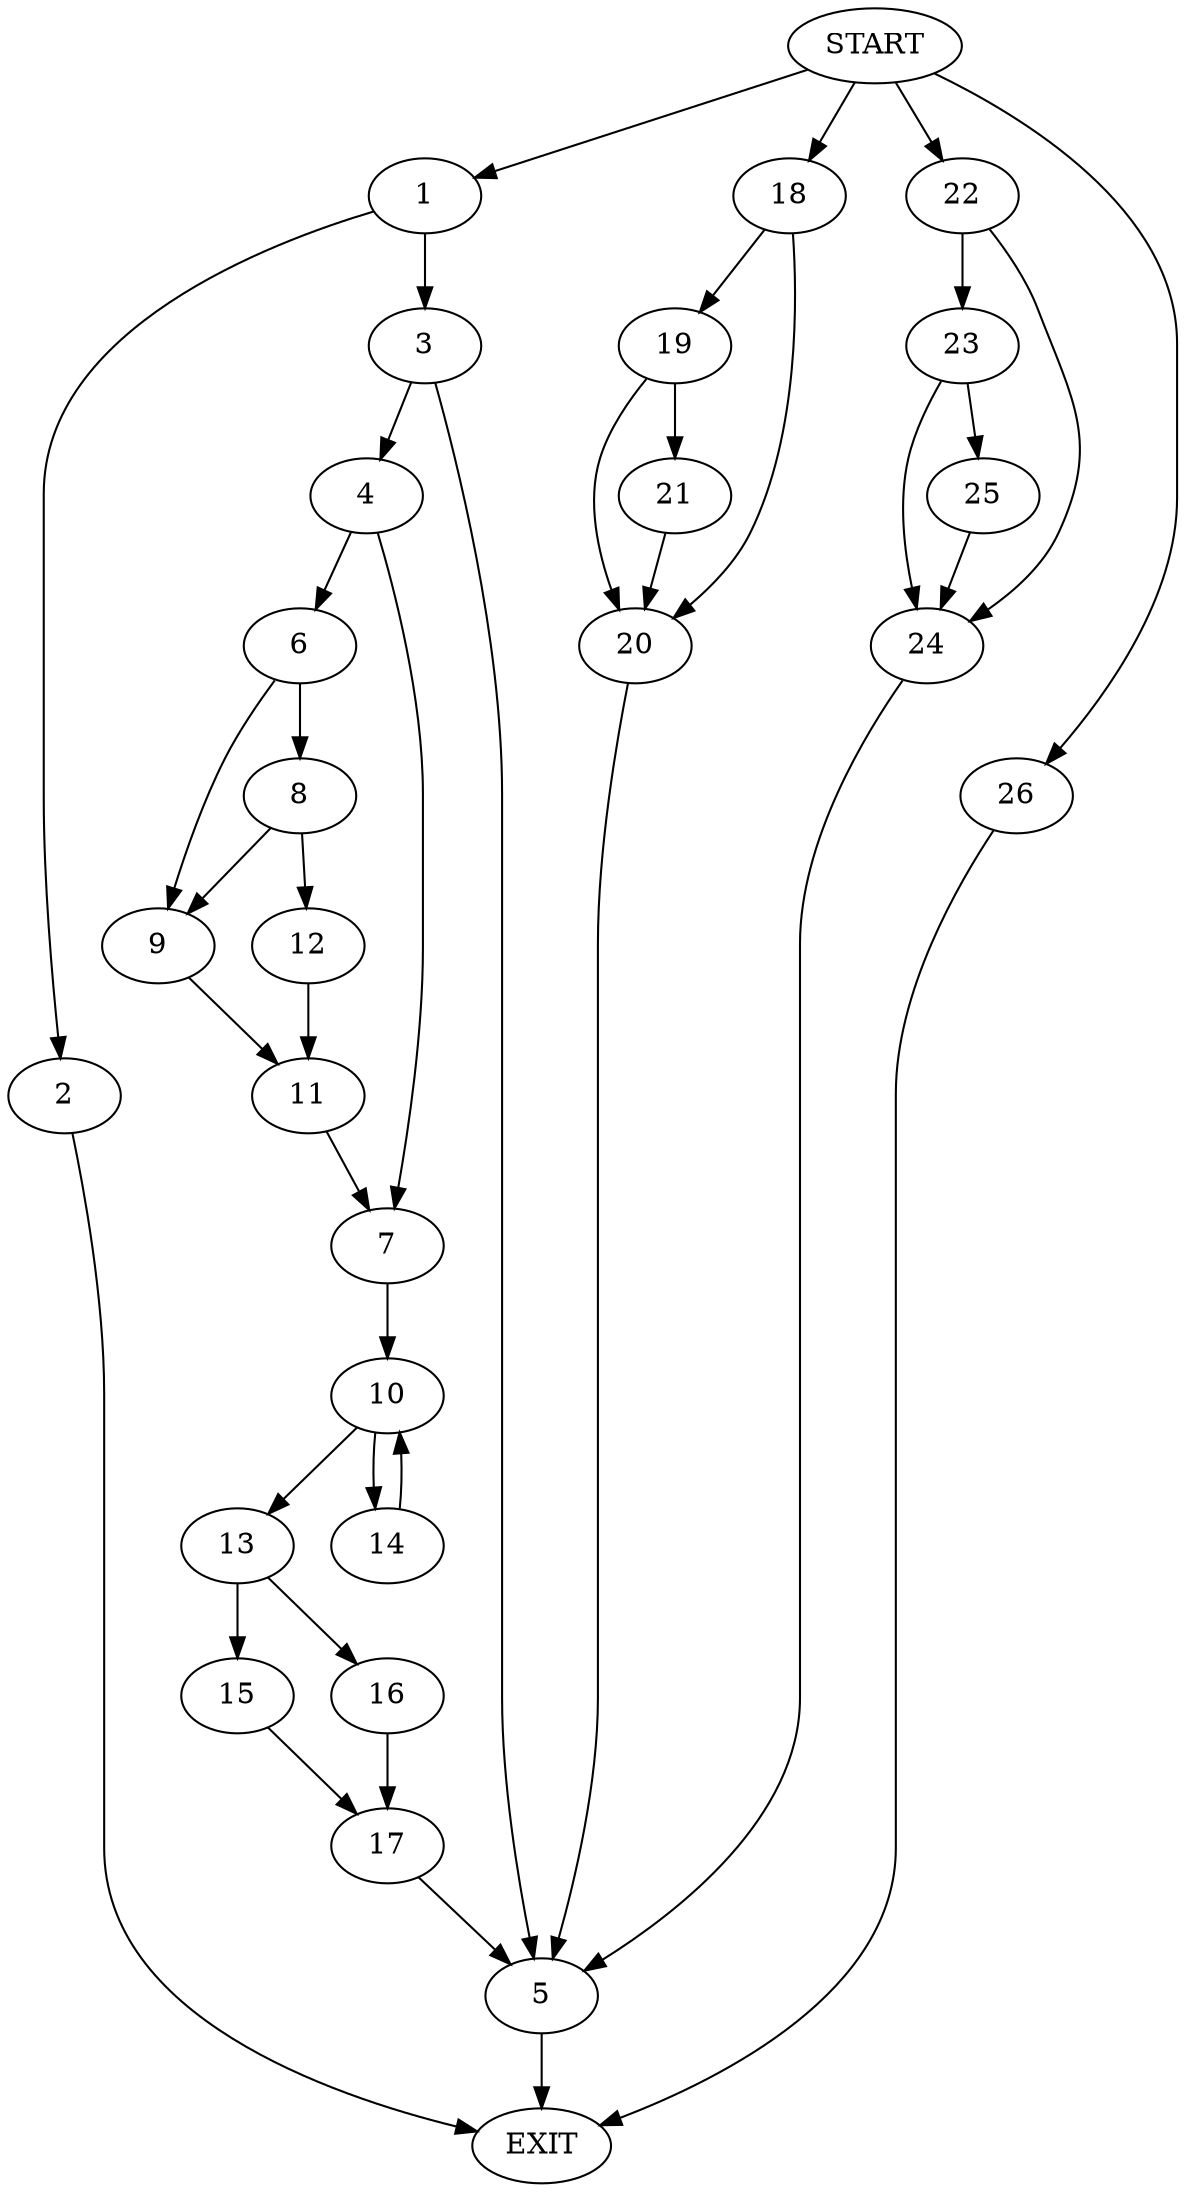 digraph {
0 [label="START"]
27 [label="EXIT"]
0 -> 1
1 -> 2
1 -> 3
2 -> 27
3 -> 4
3 -> 5
5 -> 27
4 -> 6
4 -> 7
6 -> 8
6 -> 9
7 -> 10
9 -> 11
8 -> 12
8 -> 9
12 -> 11
11 -> 7
10 -> 13
10 -> 14
13 -> 15
13 -> 16
14 -> 10
16 -> 17
15 -> 17
17 -> 5
0 -> 18
18 -> 19
18 -> 20
20 -> 5
19 -> 21
19 -> 20
21 -> 20
0 -> 22
22 -> 23
22 -> 24
23 -> 25
23 -> 24
24 -> 5
25 -> 24
0 -> 26
26 -> 27
}
